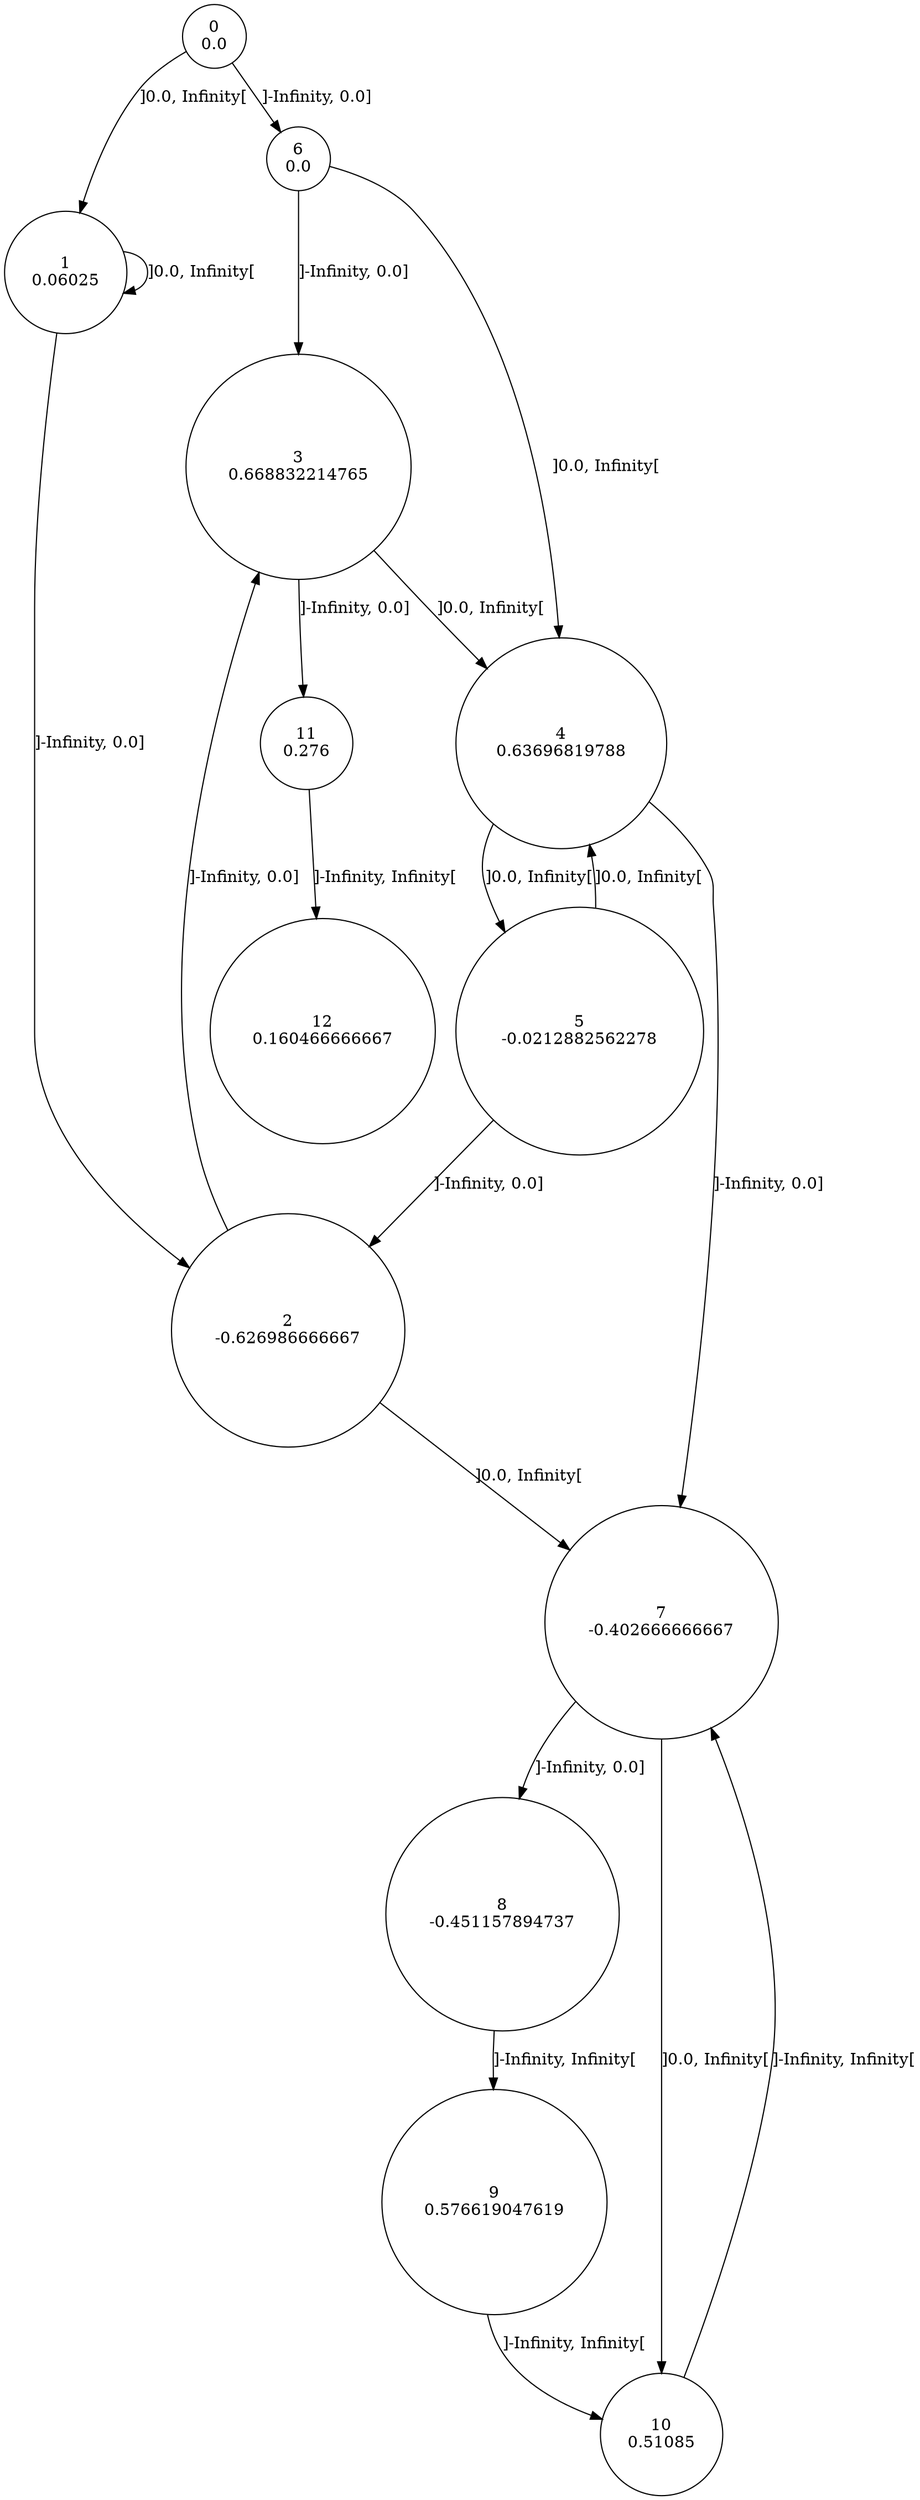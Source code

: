 digraph a {
0 [shape=circle, label="0\n0.0"];
	0 -> 6 [label="]-Infinity, 0.0]"];
	0 -> 1 [label="]0.0, Infinity["];
1 [shape=circle, label="1\n0.06025"];
	1 -> 2 [label="]-Infinity, 0.0]"];
	1 -> 1 [label="]0.0, Infinity["];
2 [shape=circle, label="2\n-0.626986666667"];
	2 -> 3 [label="]-Infinity, 0.0]"];
	2 -> 7 [label="]0.0, Infinity["];
3 [shape=circle, label="3\n0.668832214765"];
	3 -> 11 [label="]-Infinity, 0.0]"];
	3 -> 4 [label="]0.0, Infinity["];
4 [shape=circle, label="4\n0.63696819788"];
	4 -> 7 [label="]-Infinity, 0.0]"];
	4 -> 5 [label="]0.0, Infinity["];
5 [shape=circle, label="5\n-0.0212882562278"];
	5 -> 2 [label="]-Infinity, 0.0]"];
	5 -> 4 [label="]0.0, Infinity["];
6 [shape=circle, label="6\n0.0"];
	6 -> 3 [label="]-Infinity, 0.0]"];
	6 -> 4 [label="]0.0, Infinity["];
7 [shape=circle, label="7\n-0.402666666667"];
	7 -> 8 [label="]-Infinity, 0.0]"];
	7 -> 10 [label="]0.0, Infinity["];
8 [shape=circle, label="8\n-0.451157894737"];
	8 -> 9 [label="]-Infinity, Infinity["];
9 [shape=circle, label="9\n0.576619047619"];
	9 -> 10 [label="]-Infinity, Infinity["];
10 [shape=circle, label="10\n0.51085"];
	10 -> 7 [label="]-Infinity, Infinity["];
11 [shape=circle, label="11\n0.276"];
	11 -> 12 [label="]-Infinity, Infinity["];
12 [shape=circle, label="12\n0.160466666667"];
}